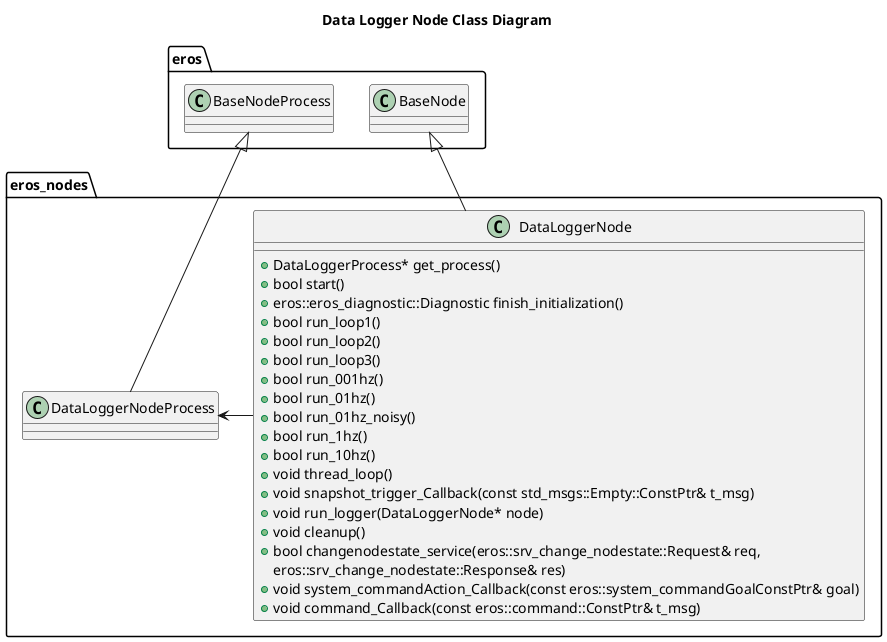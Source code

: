 @startuml
title Data Logger Node Class Diagram
package eros {
    class BaseNode
    class BaseNodeProcess
}
namespace eros_nodes {
    class DataLoggerNode {
        +DataLoggerProcess* get_process()
        +bool start()
        +eros::eros_diagnostic::Diagnostic finish_initialization()
        +bool run_loop1()
        +bool run_loop2()
        +bool run_loop3()
        +bool run_001hz()
        +bool run_01hz()
        +bool run_01hz_noisy()
        +bool run_1hz()
        +bool run_10hz()
        +void thread_loop()
        +void snapshot_trigger_Callback(const std_msgs::Empty::ConstPtr& t_msg)
        +void run_logger(DataLoggerNode* node)
        +void cleanup()
        +bool changenodestate_service(eros::srv_change_nodestate::Request& req,
                                    eros::srv_change_nodestate::Response& res)
        +void system_commandAction_Callback(const eros::system_commandGoalConstPtr& goal)
        +void command_Callback(const eros::command::ConstPtr& t_msg)
    }
    class DataLoggerNodeProcess {

    }

    BaseNode <|-- DataLoggerNode
    BaseNodeProcess <|-- DataLoggerNodeProcess
    DataLoggerNode -> DataLoggerNodeProcess 



}

@enduml
